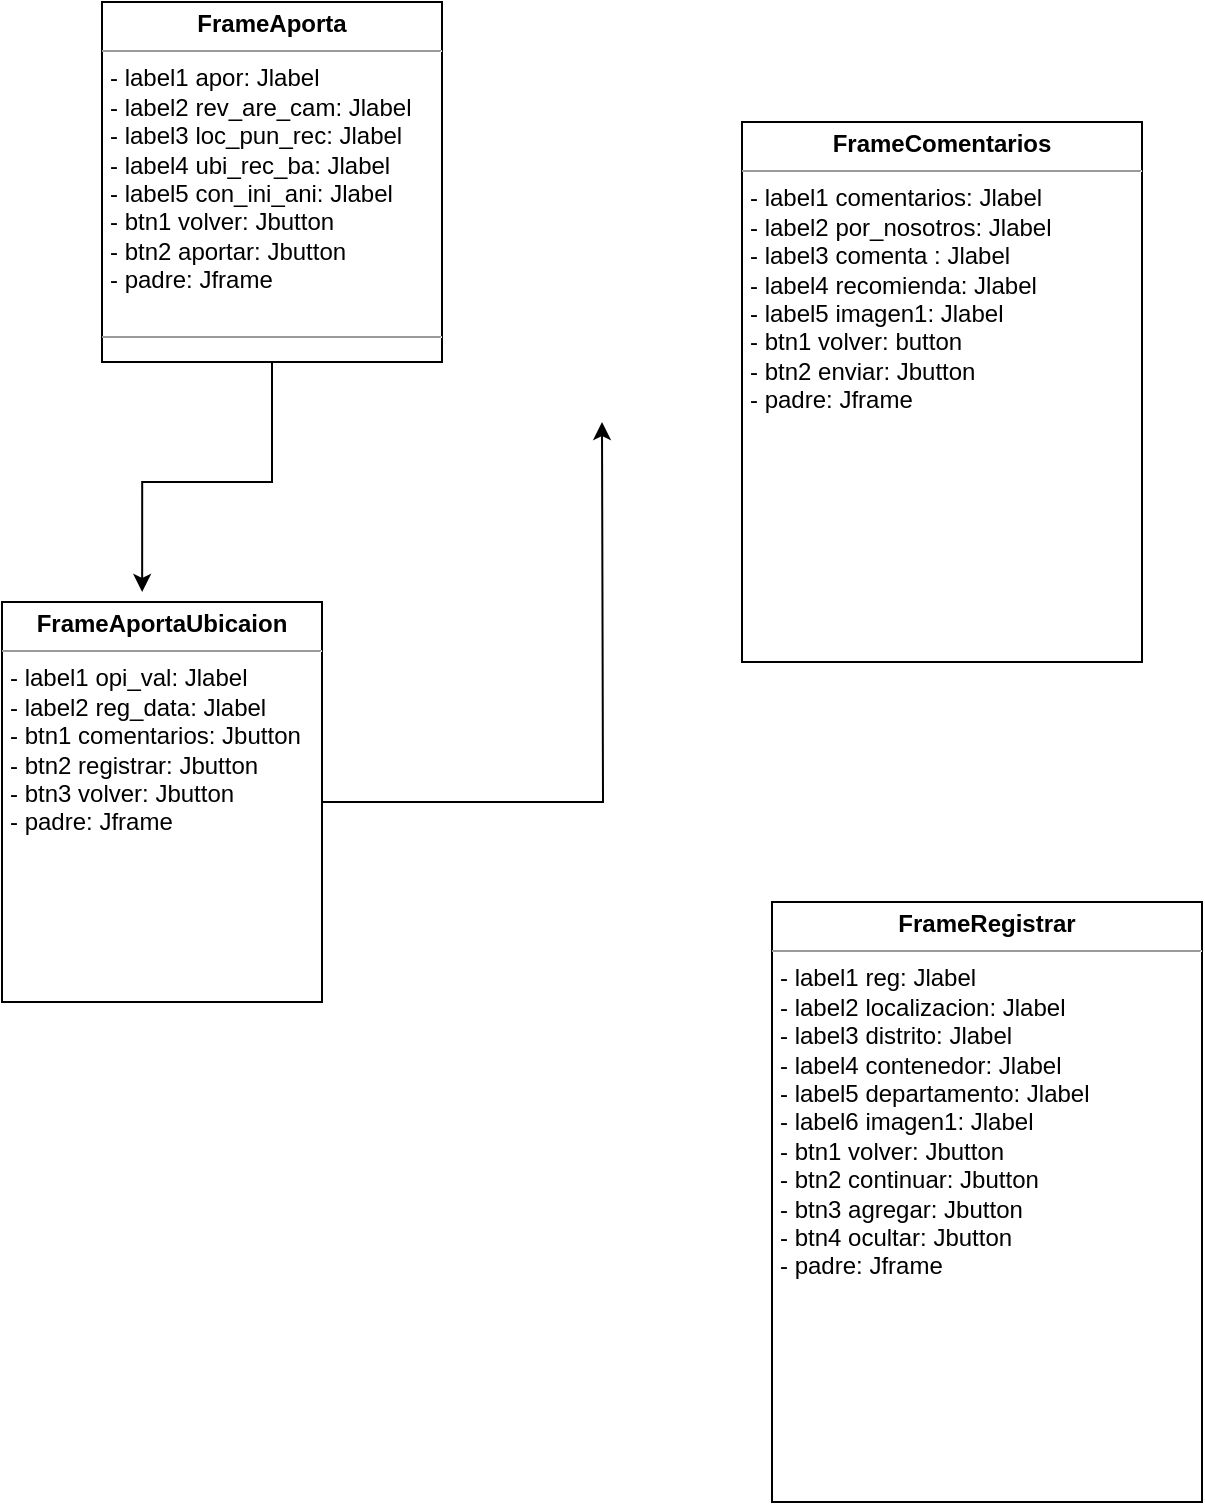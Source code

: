 <mxfile version="22.0.3" type="github">
  <diagram name="Página-1" id="CKKgjVtm6_ryN1-GlqVv">
    <mxGraphModel dx="1434" dy="800" grid="1" gridSize="10" guides="1" tooltips="1" connect="1" arrows="1" fold="1" page="1" pageScale="1" pageWidth="827" pageHeight="1169" math="0" shadow="0">
      <root>
        <mxCell id="0" />
        <mxCell id="1" parent="0" />
        <mxCell id="iXAgJF5D5Fhg0klD8tQz-20" style="edgeStyle=orthogonalEdgeStyle;rounded=0;orthogonalLoop=1;jettySize=auto;html=1;" edge="1" parent="1" source="iXAgJF5D5Fhg0klD8tQz-5">
          <mxGeometry relative="1" as="geometry">
            <mxPoint x="430" y="320" as="targetPoint" />
          </mxGeometry>
        </mxCell>
        <mxCell id="iXAgJF5D5Fhg0klD8tQz-5" value="&lt;p style=&quot;margin:0px;margin-top:4px;text-align:center;&quot;&gt;&lt;b&gt;FrameAportaUbicaion&lt;/b&gt;&lt;/p&gt;&lt;hr size=&quot;1&quot;&gt;&lt;p style=&quot;margin:0px;margin-left:4px;&quot;&gt;- label1 opi_val: Jlabel&lt;/p&gt;&lt;p style=&quot;margin:0px;margin-left:4px;&quot;&gt;- label2 reg_data: Jlabel&lt;/p&gt;&lt;p style=&quot;margin:0px;margin-left:4px;&quot;&gt;- btn1 comentarios: Jbutton&lt;/p&gt;&lt;p style=&quot;margin:0px;margin-left:4px;&quot;&gt;- btn2 registrar: Jbutton&lt;/p&gt;&lt;p style=&quot;margin:0px;margin-left:4px;&quot;&gt;- btn3 volver: Jbutton&lt;/p&gt;&lt;p style=&quot;margin:0px;margin-left:4px;&quot;&gt;- padre: Jframe&lt;/p&gt;&lt;p style=&quot;margin:0px;margin-left:4px;&quot;&gt;&lt;br&gt;&lt;/p&gt;" style="verticalAlign=top;align=left;overflow=fill;fontSize=12;fontFamily=Helvetica;html=1;whiteSpace=wrap;" vertex="1" parent="1">
          <mxGeometry x="130" y="410" width="160" height="200" as="geometry" />
        </mxCell>
        <mxCell id="iXAgJF5D5Fhg0klD8tQz-6" value="&lt;p style=&quot;margin:0px;margin-top:4px;text-align:center;&quot;&gt;&lt;b&gt;FrameAporta&lt;/b&gt;&lt;/p&gt;&lt;hr size=&quot;1&quot;&gt;&lt;p style=&quot;margin:0px;margin-left:4px;&quot;&gt;- label1 apor: Jlabel&lt;/p&gt;&lt;p style=&quot;margin:0px;margin-left:4px;&quot;&gt;- label2 rev_are_cam: Jlabel&lt;/p&gt;&lt;p style=&quot;margin:0px;margin-left:4px;&quot;&gt;- label3 loc_pun_rec: Jlabel&lt;/p&gt;&lt;p style=&quot;margin:0px;margin-left:4px;&quot;&gt;- label4 ubi_rec_ba: Jlabel&lt;/p&gt;&lt;p style=&quot;margin:0px;margin-left:4px;&quot;&gt;- label5 con_ini_ani: Jlabel&lt;/p&gt;&lt;p style=&quot;margin:0px;margin-left:4px;&quot;&gt;- btn1 volver: Jbutton&lt;/p&gt;&lt;p style=&quot;margin:0px;margin-left:4px;&quot;&gt;- btn2 aportar: Jbutton&lt;/p&gt;&lt;p style=&quot;margin:0px;margin-left:4px;&quot;&gt;- padre: Jframe&lt;/p&gt;&lt;p style=&quot;margin:0px;margin-left:4px;&quot;&gt;&lt;br&gt;&lt;/p&gt;&lt;hr size=&quot;1&quot;&gt;&lt;p style=&quot;margin:0px;margin-left:4px;&quot;&gt;&lt;br&gt;&lt;/p&gt;" style="verticalAlign=top;align=left;overflow=fill;fontSize=12;fontFamily=Helvetica;html=1;whiteSpace=wrap;" vertex="1" parent="1">
          <mxGeometry x="180" y="110" width="170" height="180" as="geometry" />
        </mxCell>
        <mxCell id="iXAgJF5D5Fhg0klD8tQz-9" value="&lt;p style=&quot;margin:0px;margin-top:4px;text-align:center;&quot;&gt;&lt;b&gt;FrameRegistrar&lt;/b&gt;&lt;/p&gt;&lt;hr size=&quot;1&quot;&gt;&lt;p style=&quot;margin:0px;margin-left:4px;&quot;&gt;- label1 reg: Jlabel&lt;/p&gt;&lt;p style=&quot;margin:0px;margin-left:4px;&quot;&gt;- label2 localizacion: Jlabel&lt;/p&gt;&lt;p style=&quot;margin:0px;margin-left:4px;&quot;&gt;- label3 distrito: Jlabel&lt;/p&gt;&lt;p style=&quot;margin:0px;margin-left:4px;&quot;&gt;- label4 contenedor: Jlabel&lt;/p&gt;&lt;p style=&quot;margin:0px;margin-left:4px;&quot;&gt;- label5 departamento: Jlabel&lt;/p&gt;&lt;p style=&quot;margin:0px;margin-left:4px;&quot;&gt;- label6 imagen1: Jlabel&lt;/p&gt;&lt;p style=&quot;margin:0px;margin-left:4px;&quot;&gt;- btn1 volver: Jbutton&lt;/p&gt;&lt;p style=&quot;margin:0px;margin-left:4px;&quot;&gt;- btn2 continuar: Jbutton&lt;/p&gt;&lt;p style=&quot;margin:0px;margin-left:4px;&quot;&gt;- btn3 agregar: Jbutton&lt;/p&gt;&lt;p style=&quot;margin:0px;margin-left:4px;&quot;&gt;- btn4 ocultar: Jbutton&lt;/p&gt;&lt;p style=&quot;margin:0px;margin-left:4px;&quot;&gt;- padre: Jframe&lt;/p&gt;" style="verticalAlign=top;align=left;overflow=fill;fontSize=12;fontFamily=Helvetica;html=1;whiteSpace=wrap;" vertex="1" parent="1">
          <mxGeometry x="515" y="560" width="215" height="300" as="geometry" />
        </mxCell>
        <mxCell id="iXAgJF5D5Fhg0klD8tQz-10" value="&lt;p style=&quot;margin:0px;margin-top:4px;text-align:center;&quot;&gt;&lt;b&gt;FrameComentarios&lt;/b&gt;&lt;/p&gt;&lt;hr size=&quot;1&quot;&gt;&lt;p style=&quot;margin:0px;margin-left:4px;&quot;&gt;- label1 comentarios: Jlabel&lt;/p&gt;&lt;p style=&quot;margin:0px;margin-left:4px;&quot;&gt;- label2 por_nosotros: Jlabel&lt;/p&gt;&lt;p style=&quot;margin:0px;margin-left:4px;&quot;&gt;- label3 comenta : Jlabel&lt;/p&gt;&lt;p style=&quot;margin:0px;margin-left:4px;&quot;&gt;- label4 recomienda: Jlabel&lt;/p&gt;&lt;p style=&quot;margin:0px;margin-left:4px;&quot;&gt;- label5 imagen1: Jlabel&lt;/p&gt;&lt;p style=&quot;margin:0px;margin-left:4px;&quot;&gt;- btn1 volver: button&lt;/p&gt;&lt;p style=&quot;margin:0px;margin-left:4px;&quot;&gt;- btn2 enviar: Jbutton&lt;/p&gt;&lt;p style=&quot;margin:0px;margin-left:4px;&quot;&gt;- padre: Jframe&lt;/p&gt;&lt;p style=&quot;margin:0px;margin-left:4px;&quot;&gt;&lt;br&gt;&lt;/p&gt;&lt;p style=&quot;margin:0px;margin-left:4px;&quot;&gt;&lt;br&gt;&lt;/p&gt;&lt;p style=&quot;margin:0px;margin-left:4px;&quot;&gt;&lt;br&gt;&lt;/p&gt;" style="verticalAlign=top;align=left;overflow=fill;fontSize=12;fontFamily=Helvetica;html=1;whiteSpace=wrap;" vertex="1" parent="1">
          <mxGeometry x="500" y="170" width="200" height="270" as="geometry" />
        </mxCell>
        <mxCell id="iXAgJF5D5Fhg0klD8tQz-19" style="edgeStyle=orthogonalEdgeStyle;rounded=0;orthogonalLoop=1;jettySize=auto;html=1;entryX=0.438;entryY=-0.025;entryDx=0;entryDy=0;entryPerimeter=0;" edge="1" parent="1" source="iXAgJF5D5Fhg0klD8tQz-6" target="iXAgJF5D5Fhg0klD8tQz-5">
          <mxGeometry relative="1" as="geometry" />
        </mxCell>
      </root>
    </mxGraphModel>
  </diagram>
</mxfile>
